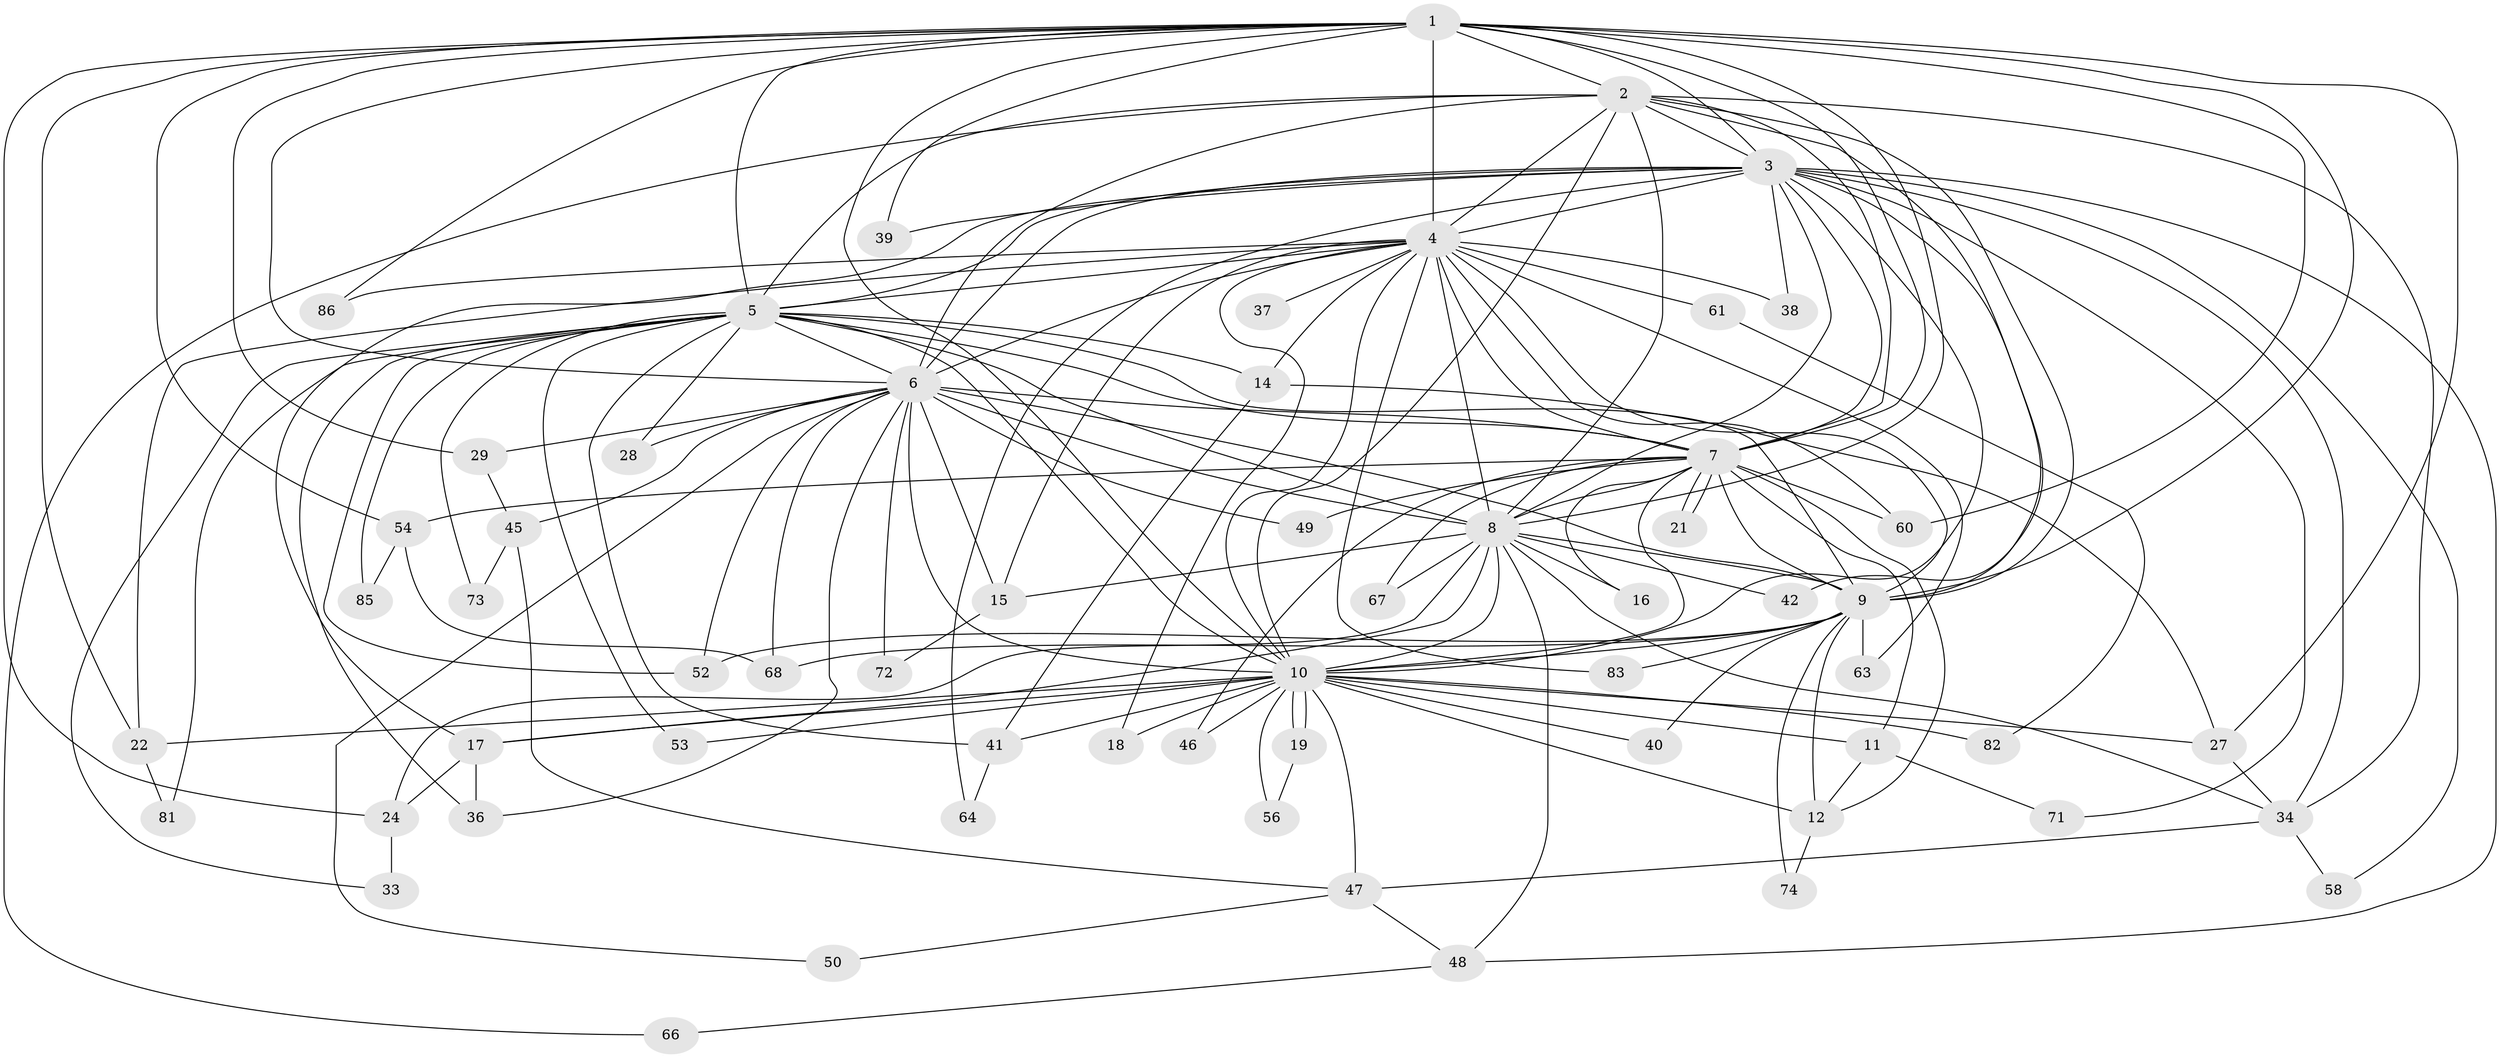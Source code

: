 // Generated by graph-tools (version 1.1) at 2025/51/02/27/25 19:51:48]
// undirected, 60 vertices, 159 edges
graph export_dot {
graph [start="1"]
  node [color=gray90,style=filled];
  1 [super="+43"];
  2 [super="+13"];
  3 [super="+80"];
  4 [super="+26"];
  5 [super="+20"];
  6 [super="+31"];
  7 [super="+51"];
  8 [super="+84"];
  9 [super="+44"];
  10 [super="+70"];
  11 [super="+78"];
  12 [super="+30"];
  14 [super="+55"];
  15 [super="+23"];
  16;
  17 [super="+35"];
  18;
  19 [super="+25"];
  21;
  22;
  24 [super="+32"];
  27 [super="+77"];
  28;
  29;
  33;
  34 [super="+59"];
  36 [super="+69"];
  37;
  38;
  39;
  40;
  41 [super="+65"];
  42;
  45;
  46;
  47 [super="+62"];
  48 [super="+76"];
  49;
  50;
  52 [super="+57"];
  53;
  54 [super="+79"];
  56;
  58;
  60 [super="+75"];
  61;
  63;
  64;
  66;
  67;
  68;
  71;
  72;
  73;
  74;
  81;
  82;
  83;
  85;
  86;
  1 -- 2 [weight=2];
  1 -- 3;
  1 -- 4 [weight=2];
  1 -- 5;
  1 -- 6;
  1 -- 7 [weight=2];
  1 -- 8;
  1 -- 9;
  1 -- 10;
  1 -- 22;
  1 -- 24;
  1 -- 27;
  1 -- 29;
  1 -- 39;
  1 -- 54;
  1 -- 60;
  1 -- 86;
  2 -- 3;
  2 -- 4;
  2 -- 5;
  2 -- 6;
  2 -- 7;
  2 -- 8;
  2 -- 9;
  2 -- 10;
  2 -- 34;
  2 -- 42;
  2 -- 66;
  3 -- 4;
  3 -- 5;
  3 -- 6;
  3 -- 7;
  3 -- 8;
  3 -- 9;
  3 -- 10;
  3 -- 17;
  3 -- 38;
  3 -- 39;
  3 -- 48;
  3 -- 58;
  3 -- 64;
  3 -- 71;
  3 -- 34;
  4 -- 5;
  4 -- 6;
  4 -- 7;
  4 -- 8;
  4 -- 9 [weight=2];
  4 -- 10;
  4 -- 14;
  4 -- 18;
  4 -- 22;
  4 -- 61 [weight=2];
  4 -- 86;
  4 -- 83;
  4 -- 37;
  4 -- 38;
  4 -- 63;
  4 -- 15;
  4 -- 60;
  5 -- 6;
  5 -- 7;
  5 -- 8;
  5 -- 9 [weight=2];
  5 -- 10;
  5 -- 14;
  5 -- 33;
  5 -- 36;
  5 -- 41 [weight=2];
  5 -- 53;
  5 -- 81;
  5 -- 85;
  5 -- 73;
  5 -- 28;
  5 -- 52;
  6 -- 7;
  6 -- 8 [weight=2];
  6 -- 9;
  6 -- 10 [weight=2];
  6 -- 15;
  6 -- 28;
  6 -- 29;
  6 -- 36;
  6 -- 45;
  6 -- 49;
  6 -- 50;
  6 -- 52;
  6 -- 68;
  6 -- 72;
  7 -- 8;
  7 -- 9;
  7 -- 10;
  7 -- 11;
  7 -- 16;
  7 -- 21;
  7 -- 21;
  7 -- 46;
  7 -- 49;
  7 -- 54;
  7 -- 60;
  7 -- 67;
  7 -- 12;
  8 -- 9;
  8 -- 10;
  8 -- 15;
  8 -- 16;
  8 -- 17;
  8 -- 24;
  8 -- 42;
  8 -- 48;
  8 -- 67;
  8 -- 34;
  9 -- 10;
  9 -- 12;
  9 -- 40;
  9 -- 63;
  9 -- 68;
  9 -- 74;
  9 -- 83;
  9 -- 52;
  10 -- 11;
  10 -- 12 [weight=2];
  10 -- 18;
  10 -- 19 [weight=2];
  10 -- 19;
  10 -- 40;
  10 -- 41;
  10 -- 46;
  10 -- 47;
  10 -- 53;
  10 -- 56;
  10 -- 82;
  10 -- 22;
  10 -- 17;
  10 -- 27;
  11 -- 71;
  11 -- 12;
  12 -- 74;
  14 -- 27;
  14 -- 41;
  15 -- 72;
  17 -- 24;
  17 -- 36;
  19 -- 56;
  22 -- 81;
  24 -- 33;
  27 -- 34;
  29 -- 45;
  34 -- 47;
  34 -- 58;
  41 -- 64;
  45 -- 73;
  45 -- 47;
  47 -- 50;
  47 -- 48;
  48 -- 66;
  54 -- 68;
  54 -- 85;
  61 -- 82;
}
